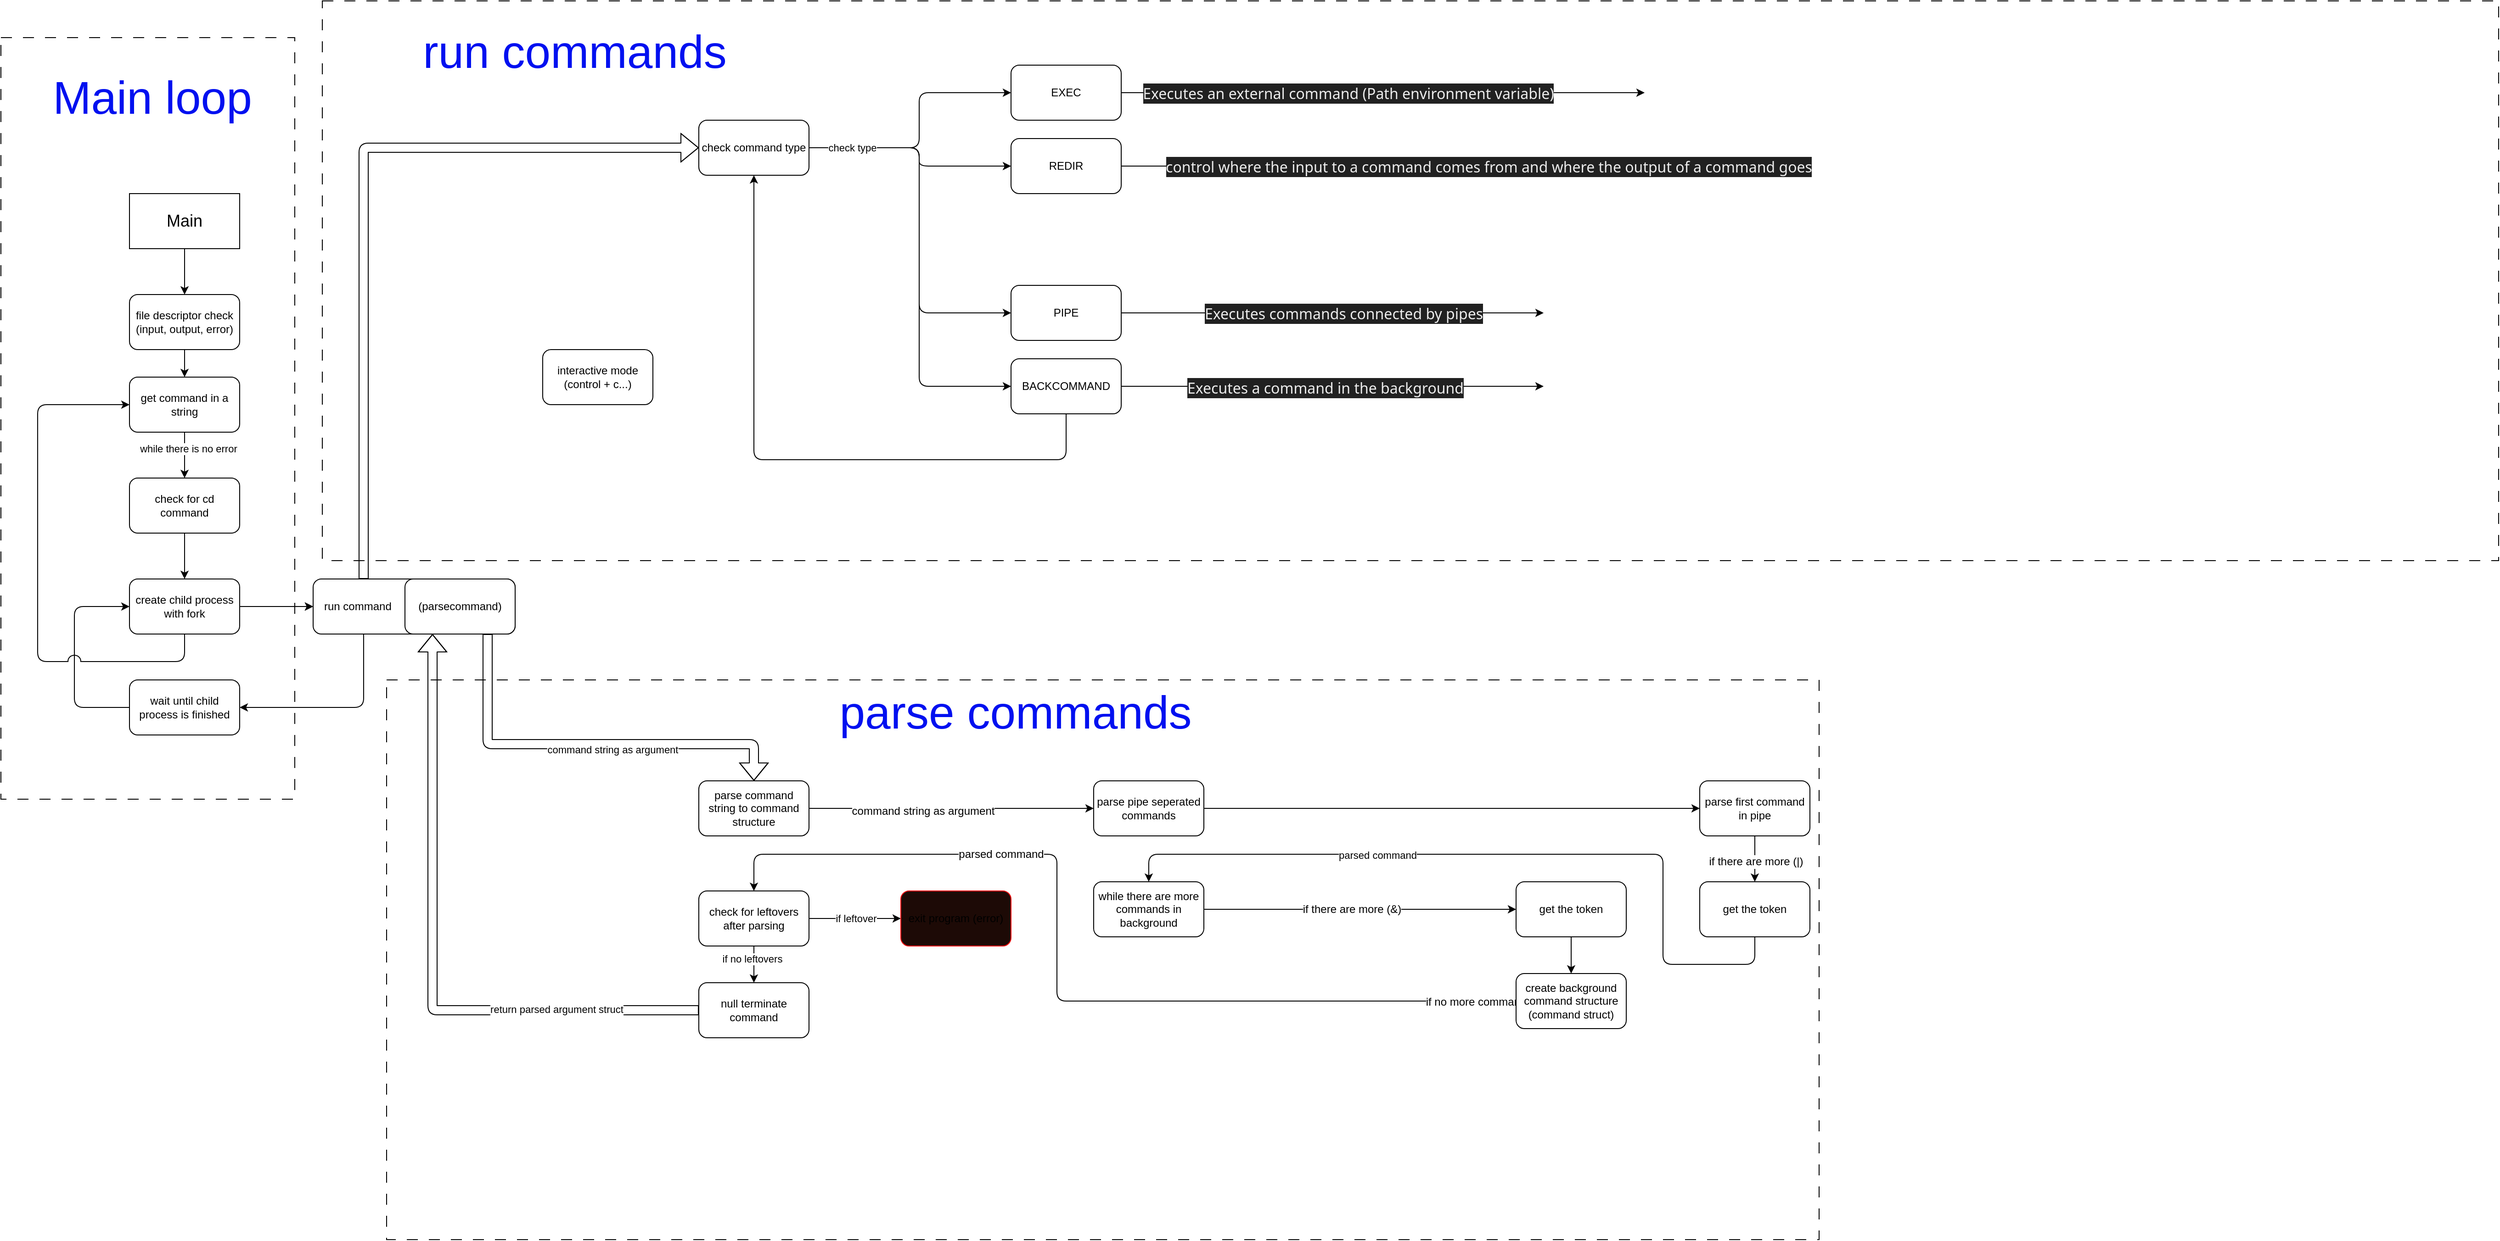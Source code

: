 <mxfile>
    <diagram id="LszmcvbXS9jV2v9Apfxp" name="Page-1">
        <mxGraphModel dx="1601" dy="1864" grid="1" gridSize="10" guides="0" tooltips="1" connect="1" arrows="1" fold="1" page="0" pageScale="1" pageWidth="850" pageHeight="1100" math="0" shadow="0">
            <root>
                <mxCell id="0"/>
                <mxCell id="1" parent="0"/>
                <mxCell id="110" value="" style="rounded=0;whiteSpace=wrap;html=1;fillColor=none;dashed=1;dashPattern=12 12;" vertex="1" parent="1">
                    <mxGeometry x="510" y="-170" width="2370" height="610" as="geometry"/>
                </mxCell>
                <mxCell id="109" value="" style="rounded=0;whiteSpace=wrap;html=1;fillColor=none;dashed=1;dashPattern=12 12;" vertex="1" parent="1">
                    <mxGeometry x="580" y="570" width="1560" height="610" as="geometry"/>
                </mxCell>
                <mxCell id="2" value="&lt;font style=&quot;font-size: 18px;&quot;&gt;Main&lt;/font&gt;" style="rounded=0;whiteSpace=wrap;html=1;" parent="1" vertex="1">
                    <mxGeometry x="300" y="40" width="120" height="60" as="geometry"/>
                </mxCell>
                <mxCell id="40" style="edgeStyle=none;html=1;exitX=0.5;exitY=1;exitDx=0;exitDy=0;entryX=0.5;entryY=0;entryDx=0;entryDy=0;" parent="1" source="3" target="5" edge="1">
                    <mxGeometry relative="1" as="geometry"/>
                </mxCell>
                <mxCell id="3" value="file descriptor check&lt;br&gt;(input, output, error)" style="rounded=1;whiteSpace=wrap;html=1;" parent="1" vertex="1">
                    <mxGeometry x="300" y="150" width="120" height="60" as="geometry"/>
                </mxCell>
                <mxCell id="4" value="" style="endArrow=classic;html=1;exitX=0.5;exitY=1;exitDx=0;exitDy=0;entryX=0.5;entryY=0;entryDx=0;entryDy=0;" parent="1" source="2" target="3" edge="1">
                    <mxGeometry width="50" height="50" relative="1" as="geometry">
                        <mxPoint x="310" y="300" as="sourcePoint"/>
                        <mxPoint x="360" y="250" as="targetPoint"/>
                    </mxGeometry>
                </mxCell>
                <mxCell id="5" value="get command in a string" style="rounded=1;whiteSpace=wrap;html=1;" parent="1" vertex="1">
                    <mxGeometry x="300" y="240" width="120" height="60" as="geometry"/>
                </mxCell>
                <mxCell id="9" value="check for cd command" style="rounded=1;whiteSpace=wrap;html=1;" parent="1" vertex="1">
                    <mxGeometry x="300" y="350" width="120" height="60" as="geometry"/>
                </mxCell>
                <mxCell id="10" value="" style="endArrow=classic;html=1;exitX=0.5;exitY=1;exitDx=0;exitDy=0;entryX=0.5;entryY=0;entryDx=0;entryDy=0;" parent="1" source="5" target="9" edge="1">
                    <mxGeometry width="50" height="50" relative="1" as="geometry">
                        <mxPoint x="370" y="110" as="sourcePoint"/>
                        <mxPoint x="370" y="250" as="targetPoint"/>
                    </mxGeometry>
                </mxCell>
                <mxCell id="23" value="while there is no error" style="edgeLabel;html=1;align=center;verticalAlign=middle;resizable=0;points=[];" parent="10" vertex="1" connectable="0">
                    <mxGeometry x="-0.277" y="4" relative="1" as="geometry">
                        <mxPoint as="offset"/>
                    </mxGeometry>
                </mxCell>
                <mxCell id="16" value="" style="edgeStyle=none;html=1;" parent="1" source="11" target="13" edge="1">
                    <mxGeometry relative="1" as="geometry"/>
                </mxCell>
                <mxCell id="11" value="create child process with fork" style="rounded=1;whiteSpace=wrap;html=1;" parent="1" vertex="1">
                    <mxGeometry x="300" y="460" width="120" height="60" as="geometry"/>
                </mxCell>
                <mxCell id="12" value="" style="endArrow=classic;html=1;exitX=0.5;exitY=1;exitDx=0;exitDy=0;entryX=0.5;entryY=0;entryDx=0;entryDy=0;" parent="1" source="9" target="11" edge="1">
                    <mxGeometry width="50" height="50" relative="1" as="geometry">
                        <mxPoint x="359.5" y="420" as="sourcePoint"/>
                        <mxPoint x="359.5" y="470" as="targetPoint"/>
                    </mxGeometry>
                </mxCell>
                <mxCell id="13" value="&amp;nbsp; &amp;nbsp;run command&lt;span style=&quot;white-space: pre;&quot;&gt;&#9;&lt;/span&gt;" style="rounded=1;whiteSpace=wrap;html=1;align=left;" parent="1" vertex="1">
                    <mxGeometry x="500" y="460" width="220" height="60" as="geometry"/>
                </mxCell>
                <mxCell id="14" value="(parsecommand)" style="rounded=1;whiteSpace=wrap;html=1;" parent="1" vertex="1">
                    <mxGeometry x="600" y="460" width="120" height="60" as="geometry"/>
                </mxCell>
                <mxCell id="15" value="" style="endArrow=classic;html=1;entryX=0;entryY=0.5;entryDx=0;entryDy=0;" parent="1" target="13" edge="1">
                    <mxGeometry width="50" height="50" relative="1" as="geometry">
                        <mxPoint x="420" y="490" as="sourcePoint"/>
                        <mxPoint x="424" y="540" as="targetPoint"/>
                    </mxGeometry>
                </mxCell>
                <mxCell id="17" value="wait until child process is finished" style="rounded=1;whiteSpace=wrap;html=1;" parent="1" vertex="1">
                    <mxGeometry x="300" y="570" width="120" height="60" as="geometry"/>
                </mxCell>
                <mxCell id="18" value="" style="endArrow=classic;html=1;exitX=0.25;exitY=1;exitDx=0;exitDy=0;entryX=1;entryY=0.5;entryDx=0;entryDy=0;" parent="1" source="13" target="17" edge="1">
                    <mxGeometry width="50" height="50" relative="1" as="geometry">
                        <mxPoint x="450" y="520" as="sourcePoint"/>
                        <mxPoint x="500" y="470" as="targetPoint"/>
                        <Array as="points">
                            <mxPoint x="555" y="600"/>
                        </Array>
                    </mxGeometry>
                </mxCell>
                <mxCell id="20" value="" style="endArrow=classic;html=1;exitX=0;exitY=0.5;exitDx=0;exitDy=0;entryX=0;entryY=0.5;entryDx=0;entryDy=0;" parent="1" source="17" target="11" edge="1">
                    <mxGeometry width="50" height="50" relative="1" as="geometry">
                        <mxPoint x="450" y="520" as="sourcePoint"/>
                        <mxPoint x="500" y="470" as="targetPoint"/>
                        <Array as="points">
                            <mxPoint x="240" y="600"/>
                            <mxPoint x="240" y="490"/>
                        </Array>
                    </mxGeometry>
                </mxCell>
                <mxCell id="24" value="" style="endArrow=classic;html=1;exitX=0.5;exitY=1;exitDx=0;exitDy=0;entryX=0;entryY=0.5;entryDx=0;entryDy=0; style=gap;jumpStyle=arc;endSize=6;jumpSize=14;" parent="1" source="11" target="5" edge="1">
                    <mxGeometry width="50" height="50" relative="1" as="geometry">
                        <mxPoint x="450" y="400" as="sourcePoint"/>
                        <mxPoint x="500" y="350" as="targetPoint"/>
                        <Array as="points">
                            <mxPoint x="360" y="550"/>
                            <mxPoint x="200" y="550"/>
                            <mxPoint x="200" y="270"/>
                        </Array>
                    </mxGeometry>
                </mxCell>
                <mxCell id="25" value="" style="shape=flexArrow;endArrow=classic;html=1;exitX=0.75;exitY=1;exitDx=0;exitDy=0;entryX=0.5;entryY=0;entryDx=0;entryDy=0;" parent="1" source="14" target="27" edge="1">
                    <mxGeometry width="50" height="50" relative="1" as="geometry">
                        <mxPoint x="660" y="540" as="sourcePoint"/>
                        <mxPoint x="840" y="640" as="targetPoint"/>
                        <Array as="points">
                            <mxPoint x="690" y="640"/>
                            <mxPoint x="980" y="640"/>
                        </Array>
                    </mxGeometry>
                </mxCell>
                <mxCell id="30" value="command string as argument" style="edgeLabel;html=1;align=center;verticalAlign=middle;resizable=0;points=[];" parent="25" vertex="1" connectable="0">
                    <mxGeometry x="0.137" y="-6" relative="1" as="geometry">
                        <mxPoint as="offset"/>
                    </mxGeometry>
                </mxCell>
                <mxCell id="26" value="" style="shape=flexArrow;endArrow=classic;html=1;exitX=0.25;exitY=0;exitDx=0;exitDy=0;entryX=0;entryY=0.5;entryDx=0;entryDy=0;" parent="1" source="13" edge="1" target="83">
                    <mxGeometry width="50" height="50" relative="1" as="geometry">
                        <mxPoint x="600" y="620" as="sourcePoint"/>
                        <mxPoint x="555" y="290" as="targetPoint"/>
                        <Array as="points">
                            <mxPoint x="555" y="-10"/>
                        </Array>
                    </mxGeometry>
                </mxCell>
                <mxCell id="43" style="edgeStyle=none;html=1;exitX=1;exitY=0.5;exitDx=0;exitDy=0;entryX=0;entryY=0.5;entryDx=0;entryDy=0;fontSize=18;" parent="1" source="27" target="42" edge="1">
                    <mxGeometry relative="1" as="geometry"/>
                </mxCell>
                <mxCell id="44" value="&lt;font style=&quot;font-size: 12px;&quot;&gt;command string as argument&lt;/font&gt;" style="edgeLabel;html=1;align=center;verticalAlign=middle;resizable=0;points=[];fontSize=18;" parent="43" vertex="1" connectable="0">
                    <mxGeometry x="-0.204" y="-1" relative="1" as="geometry">
                        <mxPoint as="offset"/>
                    </mxGeometry>
                </mxCell>
                <mxCell id="27" value="parse command string to command structure" style="rounded=1;whiteSpace=wrap;html=1;" parent="1" vertex="1">
                    <mxGeometry x="920" y="680" width="120" height="60" as="geometry"/>
                </mxCell>
                <mxCell id="32" style="edgeStyle=none;html=1;exitX=1;exitY=0.5;exitDx=0;exitDy=0;entryX=0;entryY=0.5;entryDx=0;entryDy=0;" parent="1" source="28" target="31" edge="1">
                    <mxGeometry relative="1" as="geometry"/>
                </mxCell>
                <mxCell id="33" value="if leftover" style="edgeLabel;html=1;align=center;verticalAlign=middle;resizable=0;points=[];" parent="32" vertex="1" connectable="0">
                    <mxGeometry x="0.017" relative="1" as="geometry">
                        <mxPoint as="offset"/>
                    </mxGeometry>
                </mxCell>
                <mxCell id="36" style="edgeStyle=none;html=1;exitX=0.5;exitY=1;exitDx=0;exitDy=0;entryX=0.5;entryY=0;entryDx=0;entryDy=0;" parent="1" source="28" target="35" edge="1">
                    <mxGeometry relative="1" as="geometry"/>
                </mxCell>
                <mxCell id="39" value="if no leftovers" style="edgeLabel;html=1;align=center;verticalAlign=middle;resizable=0;points=[];" parent="36" vertex="1" connectable="0">
                    <mxGeometry x="-0.326" y="-2" relative="1" as="geometry">
                        <mxPoint as="offset"/>
                    </mxGeometry>
                </mxCell>
                <mxCell id="28" value="check for leftovers after parsing" style="rounded=1;whiteSpace=wrap;html=1;" parent="1" vertex="1">
                    <mxGeometry x="920" y="800" width="120" height="60" as="geometry"/>
                </mxCell>
                <mxCell id="31" value="exit program (error)" style="rounded=1;whiteSpace=wrap;html=1;fillColor=#1D0A06;strokeColor=#F00A0A;" parent="1" vertex="1">
                    <mxGeometry x="1140" y="800" width="120" height="60" as="geometry"/>
                </mxCell>
                <mxCell id="35" value="null terminate command" style="rounded=1;whiteSpace=wrap;html=1;" parent="1" vertex="1">
                    <mxGeometry x="920" y="900" width="120" height="60" as="geometry"/>
                </mxCell>
                <mxCell id="37" value="" style="shape=flexArrow;endArrow=classic;html=1;entryX=0.25;entryY=1;entryDx=0;entryDy=0;exitX=0;exitY=0.5;exitDx=0;exitDy=0;" parent="1" source="35" target="14" edge="1">
                    <mxGeometry width="50" height="50" relative="1" as="geometry">
                        <mxPoint x="640" y="810" as="sourcePoint"/>
                        <mxPoint x="720" y="760" as="targetPoint"/>
                        <Array as="points">
                            <mxPoint x="630" y="930"/>
                        </Array>
                    </mxGeometry>
                </mxCell>
                <mxCell id="38" value="return parsed argument struct" style="edgeLabel;html=1;align=center;verticalAlign=middle;resizable=0;points=[];" parent="37" vertex="1" connectable="0">
                    <mxGeometry x="-0.556" y="-1" relative="1" as="geometry">
                        <mxPoint as="offset"/>
                    </mxGeometry>
                </mxCell>
                <mxCell id="51" style="edgeStyle=none;jumpStyle=arc;jumpSize=14;html=1;exitX=1;exitY=0.5;exitDx=0;exitDy=0;fontSize=12;endSize=6;entryX=0;entryY=0.5;entryDx=0;entryDy=0;" parent="1" source="42" edge="1" target="71">
                    <mxGeometry relative="1" as="geometry">
                        <mxPoint x="1570" y="710" as="targetPoint"/>
                    </mxGeometry>
                </mxCell>
                <mxCell id="42" value="parse pipe seperated commands" style="rounded=1;whiteSpace=wrap;html=1;" parent="1" vertex="1">
                    <mxGeometry x="1350" y="680" width="120" height="60" as="geometry"/>
                </mxCell>
                <mxCell id="52" style="edgeStyle=none;jumpStyle=arc;jumpSize=14;html=1;exitX=1;exitY=0.5;exitDx=0;exitDy=0;fontSize=12;endSize=6;entryX=0;entryY=0.5;entryDx=0;entryDy=0;" parent="1" source="47" target="60" edge="1">
                    <mxGeometry relative="1" as="geometry">
                        <mxPoint x="1580" y="820" as="targetPoint"/>
                    </mxGeometry>
                </mxCell>
                <mxCell id="65" value="if there are more (&amp;amp;)" style="edgeLabel;html=1;align=center;verticalAlign=middle;resizable=0;points=[];fontSize=12;" parent="52" vertex="1" connectable="0">
                    <mxGeometry x="-0.054" relative="1" as="geometry">
                        <mxPoint as="offset"/>
                    </mxGeometry>
                </mxCell>
                <mxCell id="47" value="while there are more commands in background" style="rounded=1;whiteSpace=wrap;html=1;" parent="1" vertex="1">
                    <mxGeometry x="1350" y="790" width="120" height="60" as="geometry"/>
                </mxCell>
                <mxCell id="80" style="edgeStyle=none;html=1;exitX=0.5;exitY=1;exitDx=0;exitDy=0;entryX=0.5;entryY=0;entryDx=0;entryDy=0;" edge="1" parent="1" source="60" target="79">
                    <mxGeometry relative="1" as="geometry"/>
                </mxCell>
                <mxCell id="60" value="get the token" style="rounded=1;whiteSpace=wrap;html=1;" parent="1" vertex="1">
                    <mxGeometry x="1810" y="790" width="120" height="60" as="geometry"/>
                </mxCell>
                <mxCell id="61" value="" style="endArrow=classic;html=1;fontSize=12;endSize=6;jumpStyle=arc;jumpSize=14;exitX=0;exitY=0.5;exitDx=0;exitDy=0;entryX=0.5;entryY=0;entryDx=0;entryDy=0;" parent="1" source="79" target="28" edge="1">
                    <mxGeometry width="50" height="50" relative="1" as="geometry">
                        <mxPoint x="1410" y="1020" as="sourcePoint"/>
                        <mxPoint x="1450" y="1050" as="targetPoint"/>
                        <Array as="points">
                            <mxPoint x="1410" y="920"/>
                            <mxPoint x="1310" y="920"/>
                            <mxPoint x="1310" y="760"/>
                            <mxPoint x="980" y="760"/>
                        </Array>
                    </mxGeometry>
                </mxCell>
                <mxCell id="63" value="if no more commands" style="edgeLabel;html=1;align=center;verticalAlign=middle;resizable=0;points=[];fontSize=12;" parent="61" vertex="1" connectable="0">
                    <mxGeometry x="-0.919" y="1" relative="1" as="geometry">
                        <mxPoint as="offset"/>
                    </mxGeometry>
                </mxCell>
                <mxCell id="69" value="parsed command" style="edgeLabel;html=1;align=center;verticalAlign=middle;resizable=0;points=[];fontSize=12;" parent="61" vertex="1" connectable="0">
                    <mxGeometry x="0.401" relative="1" as="geometry">
                        <mxPoint as="offset"/>
                    </mxGeometry>
                </mxCell>
                <mxCell id="74" style="edgeStyle=none;html=1;exitX=0.5;exitY=1;exitDx=0;exitDy=0;entryX=0.5;entryY=0;entryDx=0;entryDy=0;" edge="1" parent="1" source="71" target="73">
                    <mxGeometry relative="1" as="geometry"/>
                </mxCell>
                <mxCell id="76" value="&lt;span style=&quot;font-size: 12px;&quot;&gt;if there are more (|)&lt;/span&gt;" style="edgeLabel;html=1;align=center;verticalAlign=middle;resizable=0;points=[];" vertex="1" connectable="0" parent="74">
                    <mxGeometry x="0.125" y="1" relative="1" as="geometry">
                        <mxPoint as="offset"/>
                    </mxGeometry>
                </mxCell>
                <mxCell id="71" value="parse first command in pipe" style="rounded=1;whiteSpace=wrap;html=1;" vertex="1" parent="1">
                    <mxGeometry x="2010" y="680" width="120" height="60" as="geometry"/>
                </mxCell>
                <mxCell id="77" style="edgeStyle=none;html=1;exitX=0.5;exitY=1;exitDx=0;exitDy=0;entryX=0.5;entryY=0;entryDx=0;entryDy=0;" edge="1" parent="1" source="73" target="47">
                    <mxGeometry relative="1" as="geometry">
                        <Array as="points">
                            <mxPoint x="2070" y="880"/>
                            <mxPoint x="1970" y="880"/>
                            <mxPoint x="1970" y="760"/>
                            <mxPoint x="1410" y="760"/>
                        </Array>
                    </mxGeometry>
                </mxCell>
                <mxCell id="78" value="parsed command" style="edgeLabel;html=1;align=center;verticalAlign=middle;resizable=0;points=[];" vertex="1" connectable="0" parent="77">
                    <mxGeometry x="0.336" y="1" relative="1" as="geometry">
                        <mxPoint as="offset"/>
                    </mxGeometry>
                </mxCell>
                <mxCell id="73" value="get the token" style="rounded=1;whiteSpace=wrap;html=1;" vertex="1" parent="1">
                    <mxGeometry x="2010" y="790" width="120" height="60" as="geometry"/>
                </mxCell>
                <mxCell id="79" value="create background command structure&lt;br&gt;(command struct)" style="rounded=1;whiteSpace=wrap;html=1;" vertex="1" parent="1">
                    <mxGeometry x="1810" y="890" width="120" height="60" as="geometry"/>
                </mxCell>
                <mxCell id="90" style="edgeStyle=none;html=1;exitX=1;exitY=0.5;exitDx=0;exitDy=0;entryX=0;entryY=0.5;entryDx=0;entryDy=0;" edge="1" parent="1" source="83" target="84">
                    <mxGeometry relative="1" as="geometry">
                        <mxPoint x="1080" y="-10" as="targetPoint"/>
                        <Array as="points">
                            <mxPoint x="1160" y="-10"/>
                            <mxPoint x="1160" y="-70"/>
                        </Array>
                    </mxGeometry>
                </mxCell>
                <mxCell id="91" style="edgeStyle=none;html=1;exitX=1;exitY=0.5;exitDx=0;exitDy=0;entryX=0;entryY=0.5;entryDx=0;entryDy=0;" edge="1" parent="1" source="83" target="85">
                    <mxGeometry relative="1" as="geometry">
                        <Array as="points">
                            <mxPoint x="1160" y="-10"/>
                            <mxPoint x="1160" y="10"/>
                        </Array>
                    </mxGeometry>
                </mxCell>
                <mxCell id="93" style="edgeStyle=none;html=1;exitX=1;exitY=0.5;exitDx=0;exitDy=0;entryX=0;entryY=0.5;entryDx=0;entryDy=0;" edge="1" parent="1" source="83" target="87">
                    <mxGeometry relative="1" as="geometry">
                        <Array as="points">
                            <mxPoint x="1160" y="-10"/>
                            <mxPoint x="1160" y="170"/>
                        </Array>
                    </mxGeometry>
                </mxCell>
                <mxCell id="94" style="edgeStyle=none;html=1;exitX=1;exitY=0.5;exitDx=0;exitDy=0;entryX=0;entryY=0.5;entryDx=0;entryDy=0;" edge="1" parent="1" source="83" target="88">
                    <mxGeometry relative="1" as="geometry">
                        <Array as="points">
                            <mxPoint x="1160" y="-10"/>
                            <mxPoint x="1160" y="250"/>
                        </Array>
                    </mxGeometry>
                </mxCell>
                <mxCell id="101" value="check type" style="edgeLabel;html=1;align=center;verticalAlign=middle;resizable=0;points=[];" vertex="1" connectable="0" parent="94">
                    <mxGeometry x="-0.804" relative="1" as="geometry">
                        <mxPoint as="offset"/>
                    </mxGeometry>
                </mxCell>
                <mxCell id="83" value="check command type" style="rounded=1;whiteSpace=wrap;html=1;" vertex="1" parent="1">
                    <mxGeometry x="920" y="-40" width="120" height="60" as="geometry"/>
                </mxCell>
                <mxCell id="95" style="edgeStyle=none;html=1;exitX=1;exitY=0.5;exitDx=0;exitDy=0;" edge="1" parent="1" source="84">
                    <mxGeometry relative="1" as="geometry">
                        <mxPoint x="1950" y="-70" as="targetPoint"/>
                    </mxGeometry>
                </mxCell>
                <mxCell id="96" value="&lt;span style=&quot;caret-color: rgb(236, 236, 236); color: rgb(236, 236, 236); font-family: Söhne, ui-sans-serif, system-ui, -apple-system, &amp;quot;Segoe UI&amp;quot;, Roboto, Ubuntu, Cantarell, &amp;quot;Noto Sans&amp;quot;, sans-serif, &amp;quot;Helvetica Neue&amp;quot;, Arial, &amp;quot;Apple Color Emoji&amp;quot;, &amp;quot;Segoe UI Emoji&amp;quot;, &amp;quot;Segoe UI Symbol&amp;quot;, &amp;quot;Noto Color Emoji&amp;quot;; font-size: 16px; text-align: left; text-size-adjust: auto; background-color: rgb(33, 33, 33);&quot;&gt;Executes an external command (Path environment variable)&lt;/span&gt;" style="edgeLabel;html=1;align=center;verticalAlign=middle;resizable=0;points=[];" vertex="1" connectable="0" parent="95">
                    <mxGeometry x="-0.134" y="-1" relative="1" as="geometry">
                        <mxPoint as="offset"/>
                    </mxGeometry>
                </mxCell>
                <mxCell id="84" value="EXEC" style="rounded=1;whiteSpace=wrap;html=1;" vertex="1" parent="1">
                    <mxGeometry x="1260" y="-100" width="120" height="60" as="geometry"/>
                </mxCell>
                <mxCell id="97" style="edgeStyle=none;html=1;exitX=1;exitY=0.5;exitDx=0;exitDy=0;" edge="1" parent="1" source="85">
                    <mxGeometry relative="1" as="geometry">
                        <mxPoint x="1840" y="10" as="targetPoint"/>
                    </mxGeometry>
                </mxCell>
                <mxCell id="108" value="&lt;span style=&quot;caret-color: rgb(236, 236, 236); color: rgb(236, 236, 236); font-family: Söhne, ui-sans-serif, system-ui, -apple-system, &amp;quot;Segoe UI&amp;quot;, Roboto, Ubuntu, Cantarell, &amp;quot;Noto Sans&amp;quot;, sans-serif, &amp;quot;Helvetica Neue&amp;quot;, Arial, &amp;quot;Apple Color Emoji&amp;quot;, &amp;quot;Segoe UI Emoji&amp;quot;, &amp;quot;Segoe UI Symbol&amp;quot;, &amp;quot;Noto Color Emoji&amp;quot;; font-size: 16px; text-align: start; text-size-adjust: auto; background-color: rgb(33, 33, 33);&quot;&gt;control where the input to a command comes from and where the output of a command goes&lt;/span&gt;" style="edgeLabel;html=1;align=center;verticalAlign=middle;resizable=0;points=[];" vertex="1" connectable="0" parent="97">
                    <mxGeometry x="0.736" y="-1" relative="1" as="geometry">
                        <mxPoint as="offset"/>
                    </mxGeometry>
                </mxCell>
                <mxCell id="85" value="REDIR" style="rounded=1;whiteSpace=wrap;html=1;" vertex="1" parent="1">
                    <mxGeometry x="1260" y="-20" width="120" height="60" as="geometry"/>
                </mxCell>
                <mxCell id="99" style="edgeStyle=none;html=1;exitX=1;exitY=0.5;exitDx=0;exitDy=0;" edge="1" parent="1" source="87">
                    <mxGeometry relative="1" as="geometry">
                        <mxPoint x="1840" y="170" as="targetPoint"/>
                    </mxGeometry>
                </mxCell>
                <mxCell id="104" value="&lt;span style=&quot;caret-color: rgb(236, 236, 236); color: rgb(236, 236, 236); font-family: Söhne, ui-sans-serif, system-ui, -apple-system, &amp;quot;Segoe UI&amp;quot;, Roboto, Ubuntu, Cantarell, &amp;quot;Noto Sans&amp;quot;, sans-serif, &amp;quot;Helvetica Neue&amp;quot;, Arial, &amp;quot;Apple Color Emoji&amp;quot;, &amp;quot;Segoe UI Emoji&amp;quot;, &amp;quot;Segoe UI Symbol&amp;quot;, &amp;quot;Noto Color Emoji&amp;quot;; font-size: 16px; text-align: left; text-size-adjust: auto; background-color: rgb(33, 33, 33);&quot;&gt;Executes commands connected by pipes&lt;/span&gt;" style="edgeLabel;html=1;align=center;verticalAlign=middle;resizable=0;points=[];" vertex="1" connectable="0" parent="99">
                    <mxGeometry x="0.052" y="-1" relative="1" as="geometry">
                        <mxPoint as="offset"/>
                    </mxGeometry>
                </mxCell>
                <mxCell id="87" value="PIPE" style="rounded=1;whiteSpace=wrap;html=1;" vertex="1" parent="1">
                    <mxGeometry x="1260" y="140" width="120" height="60" as="geometry"/>
                </mxCell>
                <mxCell id="100" style="edgeStyle=none;html=1;exitX=1;exitY=0.5;exitDx=0;exitDy=0;" edge="1" parent="1" source="88">
                    <mxGeometry relative="1" as="geometry">
                        <mxPoint x="1840" y="250" as="targetPoint"/>
                    </mxGeometry>
                </mxCell>
                <mxCell id="107" value="&lt;span style=&quot;caret-color: rgb(236, 236, 236); color: rgb(236, 236, 236); font-family: Söhne, ui-sans-serif, system-ui, -apple-system, &amp;quot;Segoe UI&amp;quot;, Roboto, Ubuntu, Cantarell, &amp;quot;Noto Sans&amp;quot;, sans-serif, &amp;quot;Helvetica Neue&amp;quot;, Arial, &amp;quot;Apple Color Emoji&amp;quot;, &amp;quot;Segoe UI Emoji&amp;quot;, &amp;quot;Segoe UI Symbol&amp;quot;, &amp;quot;Noto Color Emoji&amp;quot;; font-size: 16px; text-align: left; text-size-adjust: auto; background-color: rgb(33, 33, 33);&quot;&gt;Executes a command in the background&lt;/span&gt;" style="edgeLabel;html=1;align=center;verticalAlign=middle;resizable=0;points=[];" vertex="1" connectable="0" parent="100">
                    <mxGeometry x="-0.038" y="-2" relative="1" as="geometry">
                        <mxPoint as="offset"/>
                    </mxGeometry>
                </mxCell>
                <mxCell id="120" style="edgeStyle=none;html=1;exitX=0.5;exitY=1;exitDx=0;exitDy=0;fontSize=18;fontColor=#FFFFFF;entryX=0.5;entryY=1;entryDx=0;entryDy=0;" edge="1" parent="1" source="88" target="83">
                    <mxGeometry relative="1" as="geometry">
                        <Array as="points">
                            <mxPoint x="1320" y="330"/>
                            <mxPoint x="980" y="330"/>
                        </Array>
                    </mxGeometry>
                </mxCell>
                <mxCell id="88" value="BACKCOMMAND" style="rounded=1;whiteSpace=wrap;html=1;" vertex="1" parent="1">
                    <mxGeometry x="1260" y="220" width="120" height="60" as="geometry"/>
                </mxCell>
                <mxCell id="111" value="" style="rounded=0;whiteSpace=wrap;html=1;fillColor=none;dashed=1;dashPattern=12 12;" vertex="1" parent="1">
                    <mxGeometry x="160" y="-130" width="320" height="830" as="geometry"/>
                </mxCell>
                <mxCell id="112" value="&lt;font color=&quot;#0010f0&quot; style=&quot;font-size: 50px;&quot;&gt;Main loop&lt;/font&gt;" style="text;html=1;strokeColor=none;fillColor=none;align=center;verticalAlign=middle;whiteSpace=wrap;rounded=0;dashed=1;dashPattern=12 12;" vertex="1" parent="1">
                    <mxGeometry x="180" y="-100" width="290" height="70" as="geometry"/>
                </mxCell>
                <mxCell id="113" value="&lt;font color=&quot;#0010f0&quot; style=&quot;font-size: 50px;&quot;&gt;run commands&lt;/font&gt;" style="text;html=1;strokeColor=none;fillColor=none;align=center;verticalAlign=middle;whiteSpace=wrap;rounded=0;dashed=1;dashPattern=12 12;" vertex="1" parent="1">
                    <mxGeometry x="560" y="-150" width="450" height="70" as="geometry"/>
                </mxCell>
                <mxCell id="114" value="&lt;font color=&quot;#0010f0&quot; style=&quot;font-size: 50px;&quot;&gt;parse commands&lt;/font&gt;" style="text;html=1;strokeColor=none;fillColor=none;align=center;verticalAlign=middle;whiteSpace=wrap;rounded=0;dashed=1;dashPattern=12 12;" vertex="1" parent="1">
                    <mxGeometry x="1040" y="570" width="450" height="70" as="geometry"/>
                </mxCell>
                <mxCell id="116" value="&lt;font style=&quot;font-size: 18px;&quot; color=&quot;#ffffff&quot;&gt;&amp;gt;&amp;nbsp;&lt;span style=&quot;white-space: pre;&quot;&gt;&#9;&lt;/span&gt;&amp;lt;&lt;span style=&quot;white-space: pre;&quot;&gt;&#9;&lt;/span&gt;&amp;gt;&amp;gt;&lt;span style=&quot;white-space: pre;&quot;&gt;&#9;&lt;/span&gt;&amp;lt;&amp;lt;&lt;/font&gt;" style="text;html=1;strokeColor=none;fillColor=none;align=center;verticalAlign=middle;whiteSpace=wrap;rounded=0;dashed=1;dashPattern=12 12;fontSize=50;fontColor=#0010F0;" vertex="1" parent="1">
                    <mxGeometry x="2180" y="-10" width="60" height="30" as="geometry"/>
                </mxCell>
                <mxCell id="118" value="&lt;font color=&quot;#ffffff&quot;&gt;&lt;span style=&quot;font-size: 18px;&quot;&gt;echo, cd, pwd, export, unset, env, exit&lt;/span&gt;&lt;/font&gt;" style="text;html=1;strokeColor=none;fillColor=none;align=center;verticalAlign=middle;whiteSpace=wrap;rounded=0;dashed=1;dashPattern=12 12;fontSize=50;fontColor=#0010F0;" vertex="1" parent="1">
                    <mxGeometry x="1960" y="-110" width="320" height="50" as="geometry"/>
                </mxCell>
                <mxCell id="119" value="&lt;font color=&quot;#ffffff&quot;&gt;&lt;span style=&quot;font-size: 18px;&quot;&gt;|&lt;/span&gt;&lt;/font&gt;" style="text;html=1;strokeColor=none;fillColor=none;align=center;verticalAlign=middle;whiteSpace=wrap;rounded=0;dashed=1;dashPattern=12 12;fontSize=50;fontColor=#0010F0;" vertex="1" parent="1">
                    <mxGeometry x="1850" y="140" width="40" height="50" as="geometry"/>
                </mxCell>
                <mxCell id="122" value="interactive mode (control + c...)" style="rounded=1;whiteSpace=wrap;html=1;" vertex="1" parent="1">
                    <mxGeometry x="750" y="210" width="120" height="60" as="geometry"/>
                </mxCell>
            </root>
        </mxGraphModel>
    </diagram>
</mxfile>